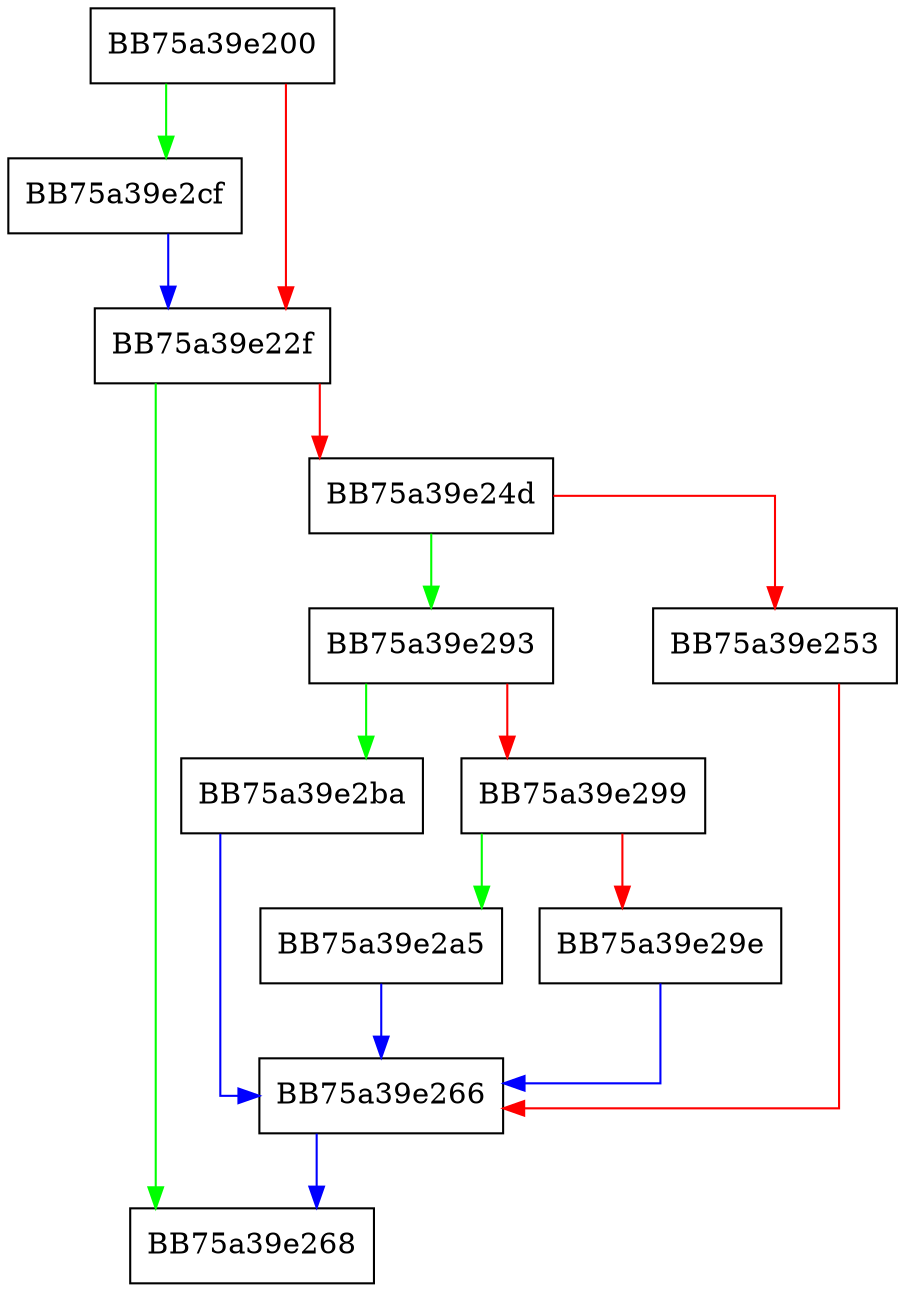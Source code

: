 digraph NotifyPreEnterFileSystem {
  node [shape="box"];
  graph [splines=ortho];
  BB75a39e200 -> BB75a39e2cf [color="green"];
  BB75a39e200 -> BB75a39e22f [color="red"];
  BB75a39e22f -> BB75a39e268 [color="green"];
  BB75a39e22f -> BB75a39e24d [color="red"];
  BB75a39e24d -> BB75a39e293 [color="green"];
  BB75a39e24d -> BB75a39e253 [color="red"];
  BB75a39e253 -> BB75a39e266 [color="red"];
  BB75a39e266 -> BB75a39e268 [color="blue"];
  BB75a39e293 -> BB75a39e2ba [color="green"];
  BB75a39e293 -> BB75a39e299 [color="red"];
  BB75a39e299 -> BB75a39e2a5 [color="green"];
  BB75a39e299 -> BB75a39e29e [color="red"];
  BB75a39e29e -> BB75a39e266 [color="blue"];
  BB75a39e2a5 -> BB75a39e266 [color="blue"];
  BB75a39e2ba -> BB75a39e266 [color="blue"];
  BB75a39e2cf -> BB75a39e22f [color="blue"];
}